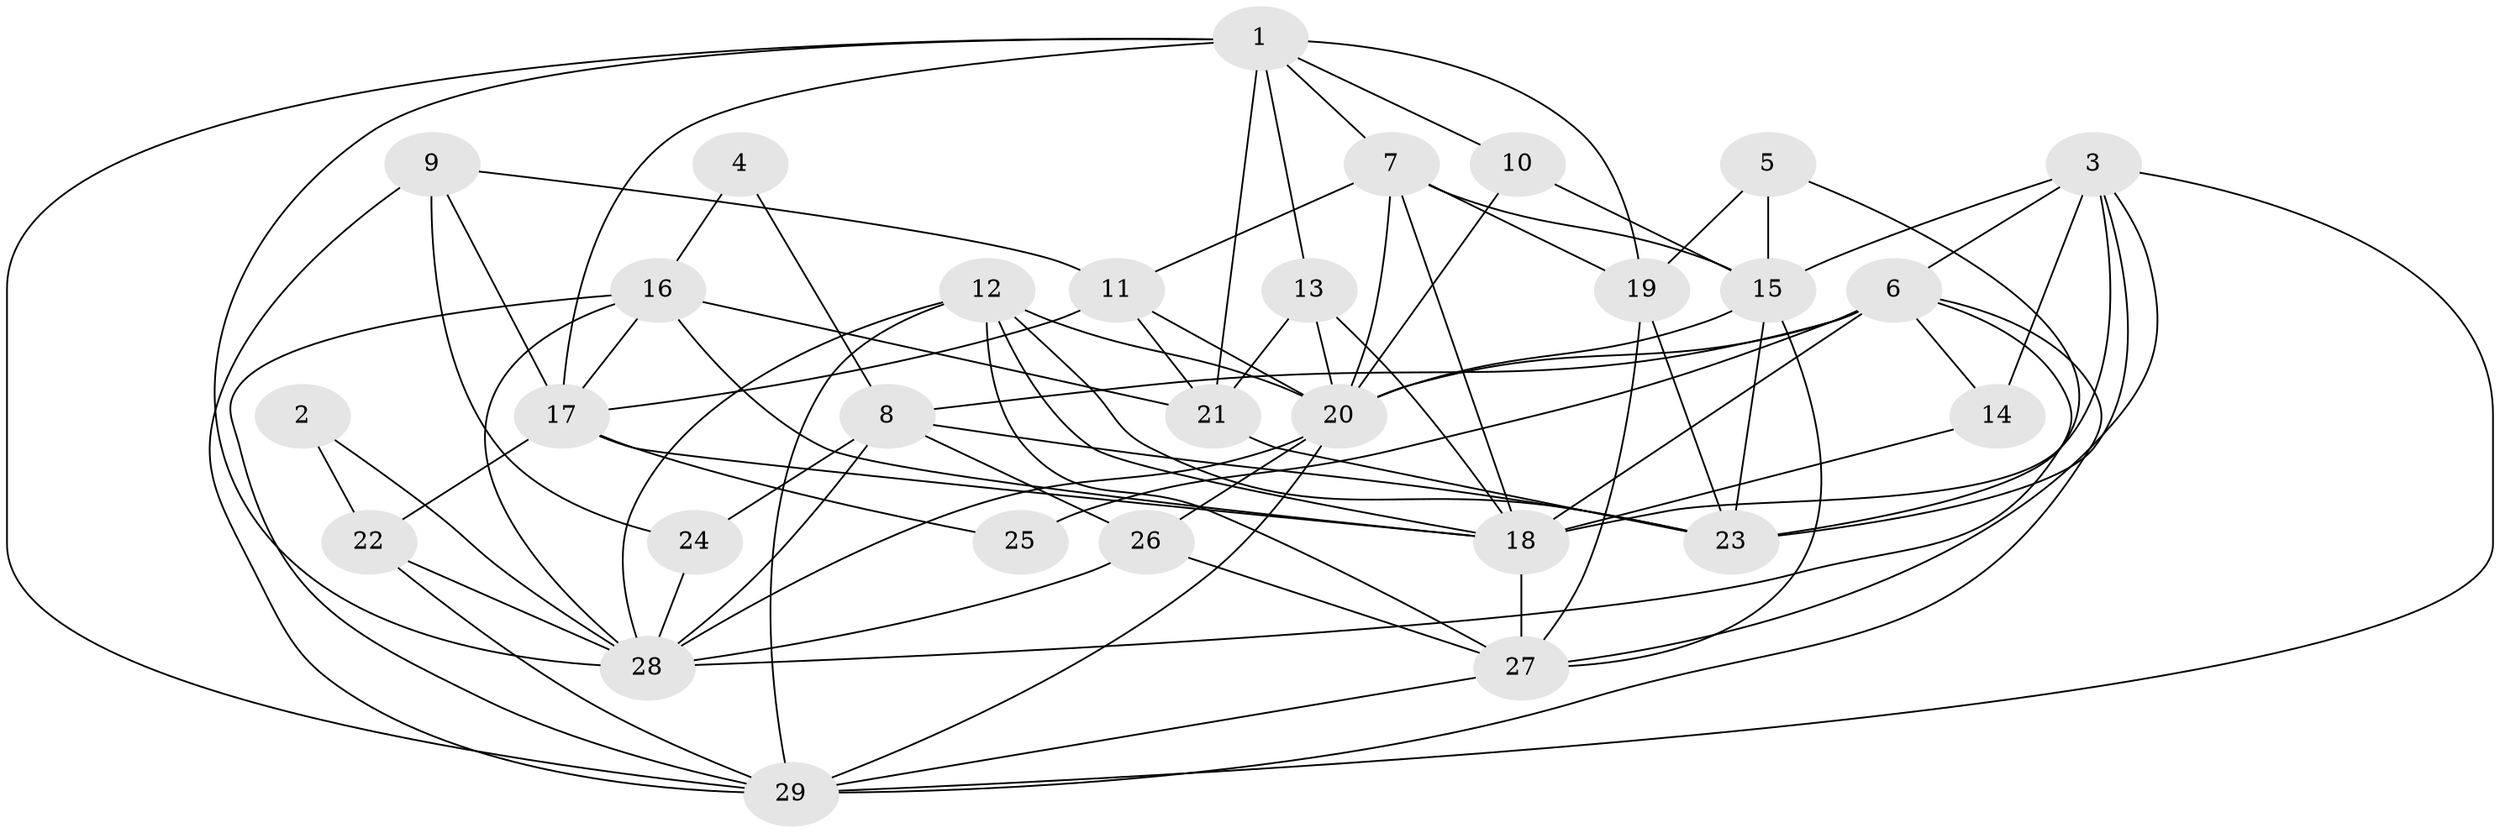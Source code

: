 // original degree distribution, {4: 0.24561403508771928, 3: 0.2631578947368421, 5: 0.21052631578947367, 6: 0.08771929824561403, 2: 0.14035087719298245, 7: 0.05263157894736842}
// Generated by graph-tools (version 1.1) at 2025/50/03/09/25 03:50:11]
// undirected, 29 vertices, 81 edges
graph export_dot {
graph [start="1"]
  node [color=gray90,style=filled];
  1;
  2;
  3;
  4;
  5;
  6;
  7;
  8;
  9;
  10;
  11;
  12;
  13;
  14;
  15;
  16;
  17;
  18;
  19;
  20;
  21;
  22;
  23;
  24;
  25;
  26;
  27;
  28;
  29;
  1 -- 7 [weight=1.0];
  1 -- 10 [weight=1.0];
  1 -- 13 [weight=1.0];
  1 -- 17 [weight=1.0];
  1 -- 19 [weight=1.0];
  1 -- 21 [weight=1.0];
  1 -- 28 [weight=1.0];
  1 -- 29 [weight=1.0];
  2 -- 22 [weight=1.0];
  2 -- 28 [weight=1.0];
  3 -- 6 [weight=1.0];
  3 -- 14 [weight=1.0];
  3 -- 15 [weight=1.0];
  3 -- 18 [weight=1.0];
  3 -- 23 [weight=1.0];
  3 -- 27 [weight=1.0];
  3 -- 29 [weight=1.0];
  4 -- 8 [weight=1.0];
  4 -- 16 [weight=1.0];
  5 -- 15 [weight=1.0];
  5 -- 19 [weight=1.0];
  5 -- 23 [weight=1.0];
  6 -- 8 [weight=1.0];
  6 -- 14 [weight=1.0];
  6 -- 18 [weight=1.0];
  6 -- 20 [weight=2.0];
  6 -- 25 [weight=1.0];
  6 -- 28 [weight=1.0];
  6 -- 29 [weight=1.0];
  7 -- 11 [weight=1.0];
  7 -- 15 [weight=1.0];
  7 -- 18 [weight=1.0];
  7 -- 19 [weight=1.0];
  7 -- 20 [weight=1.0];
  8 -- 23 [weight=1.0];
  8 -- 24 [weight=1.0];
  8 -- 26 [weight=1.0];
  8 -- 28 [weight=1.0];
  9 -- 11 [weight=1.0];
  9 -- 17 [weight=1.0];
  9 -- 24 [weight=1.0];
  9 -- 29 [weight=1.0];
  10 -- 15 [weight=1.0];
  10 -- 20 [weight=2.0];
  11 -- 17 [weight=1.0];
  11 -- 20 [weight=1.0];
  11 -- 21 [weight=1.0];
  12 -- 18 [weight=1.0];
  12 -- 20 [weight=1.0];
  12 -- 23 [weight=1.0];
  12 -- 27 [weight=1.0];
  12 -- 28 [weight=1.0];
  12 -- 29 [weight=1.0];
  13 -- 18 [weight=1.0];
  13 -- 20 [weight=1.0];
  13 -- 21 [weight=1.0];
  14 -- 18 [weight=1.0];
  15 -- 20 [weight=1.0];
  15 -- 23 [weight=1.0];
  15 -- 27 [weight=1.0];
  16 -- 17 [weight=1.0];
  16 -- 18 [weight=1.0];
  16 -- 21 [weight=1.0];
  16 -- 28 [weight=1.0];
  16 -- 29 [weight=1.0];
  17 -- 18 [weight=1.0];
  17 -- 22 [weight=1.0];
  17 -- 25 [weight=1.0];
  18 -- 27 [weight=1.0];
  19 -- 23 [weight=1.0];
  19 -- 27 [weight=1.0];
  20 -- 26 [weight=1.0];
  20 -- 28 [weight=1.0];
  20 -- 29 [weight=1.0];
  21 -- 23 [weight=1.0];
  22 -- 28 [weight=1.0];
  22 -- 29 [weight=1.0];
  24 -- 28 [weight=1.0];
  26 -- 27 [weight=1.0];
  26 -- 28 [weight=1.0];
  27 -- 29 [weight=1.0];
}
